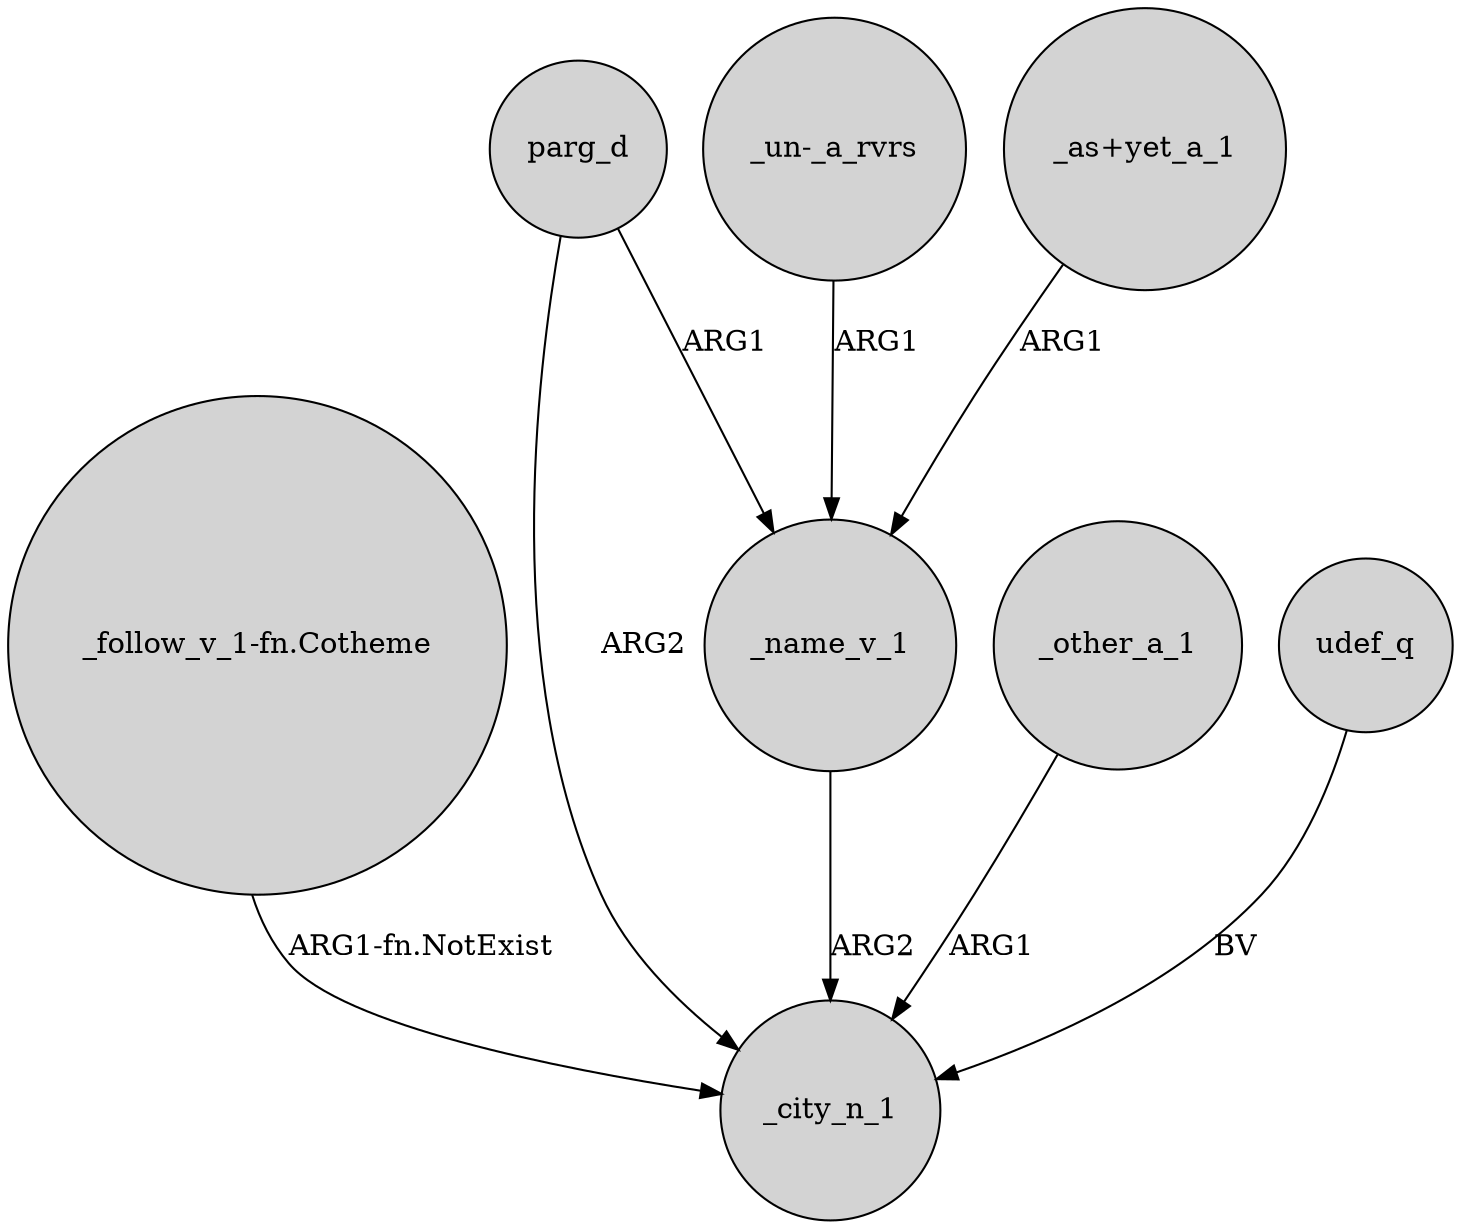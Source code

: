 digraph {
	node [shape=circle style=filled]
	_name_v_1 -> _city_n_1 [label=ARG2]
	"_un-_a_rvrs" -> _name_v_1 [label=ARG1]
	"_follow_v_1-fn.Cotheme" -> _city_n_1 [label="ARG1-fn.NotExist"]
	"_as+yet_a_1" -> _name_v_1 [label=ARG1]
	parg_d -> _name_v_1 [label=ARG1]
	parg_d -> _city_n_1 [label=ARG2]
	_other_a_1 -> _city_n_1 [label=ARG1]
	udef_q -> _city_n_1 [label=BV]
}
